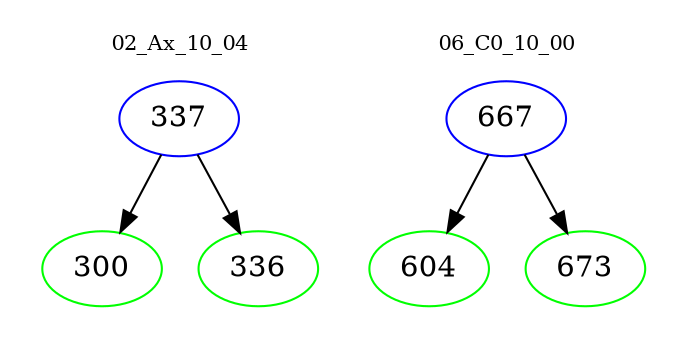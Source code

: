 digraph{
subgraph cluster_0 {
color = white
label = "02_Ax_10_04";
fontsize=10;
T0_337 [label="337", color="blue"]
T0_337 -> T0_300 [color="black"]
T0_300 [label="300", color="green"]
T0_337 -> T0_336 [color="black"]
T0_336 [label="336", color="green"]
}
subgraph cluster_1 {
color = white
label = "06_C0_10_00";
fontsize=10;
T1_667 [label="667", color="blue"]
T1_667 -> T1_604 [color="black"]
T1_604 [label="604", color="green"]
T1_667 -> T1_673 [color="black"]
T1_673 [label="673", color="green"]
}
}
